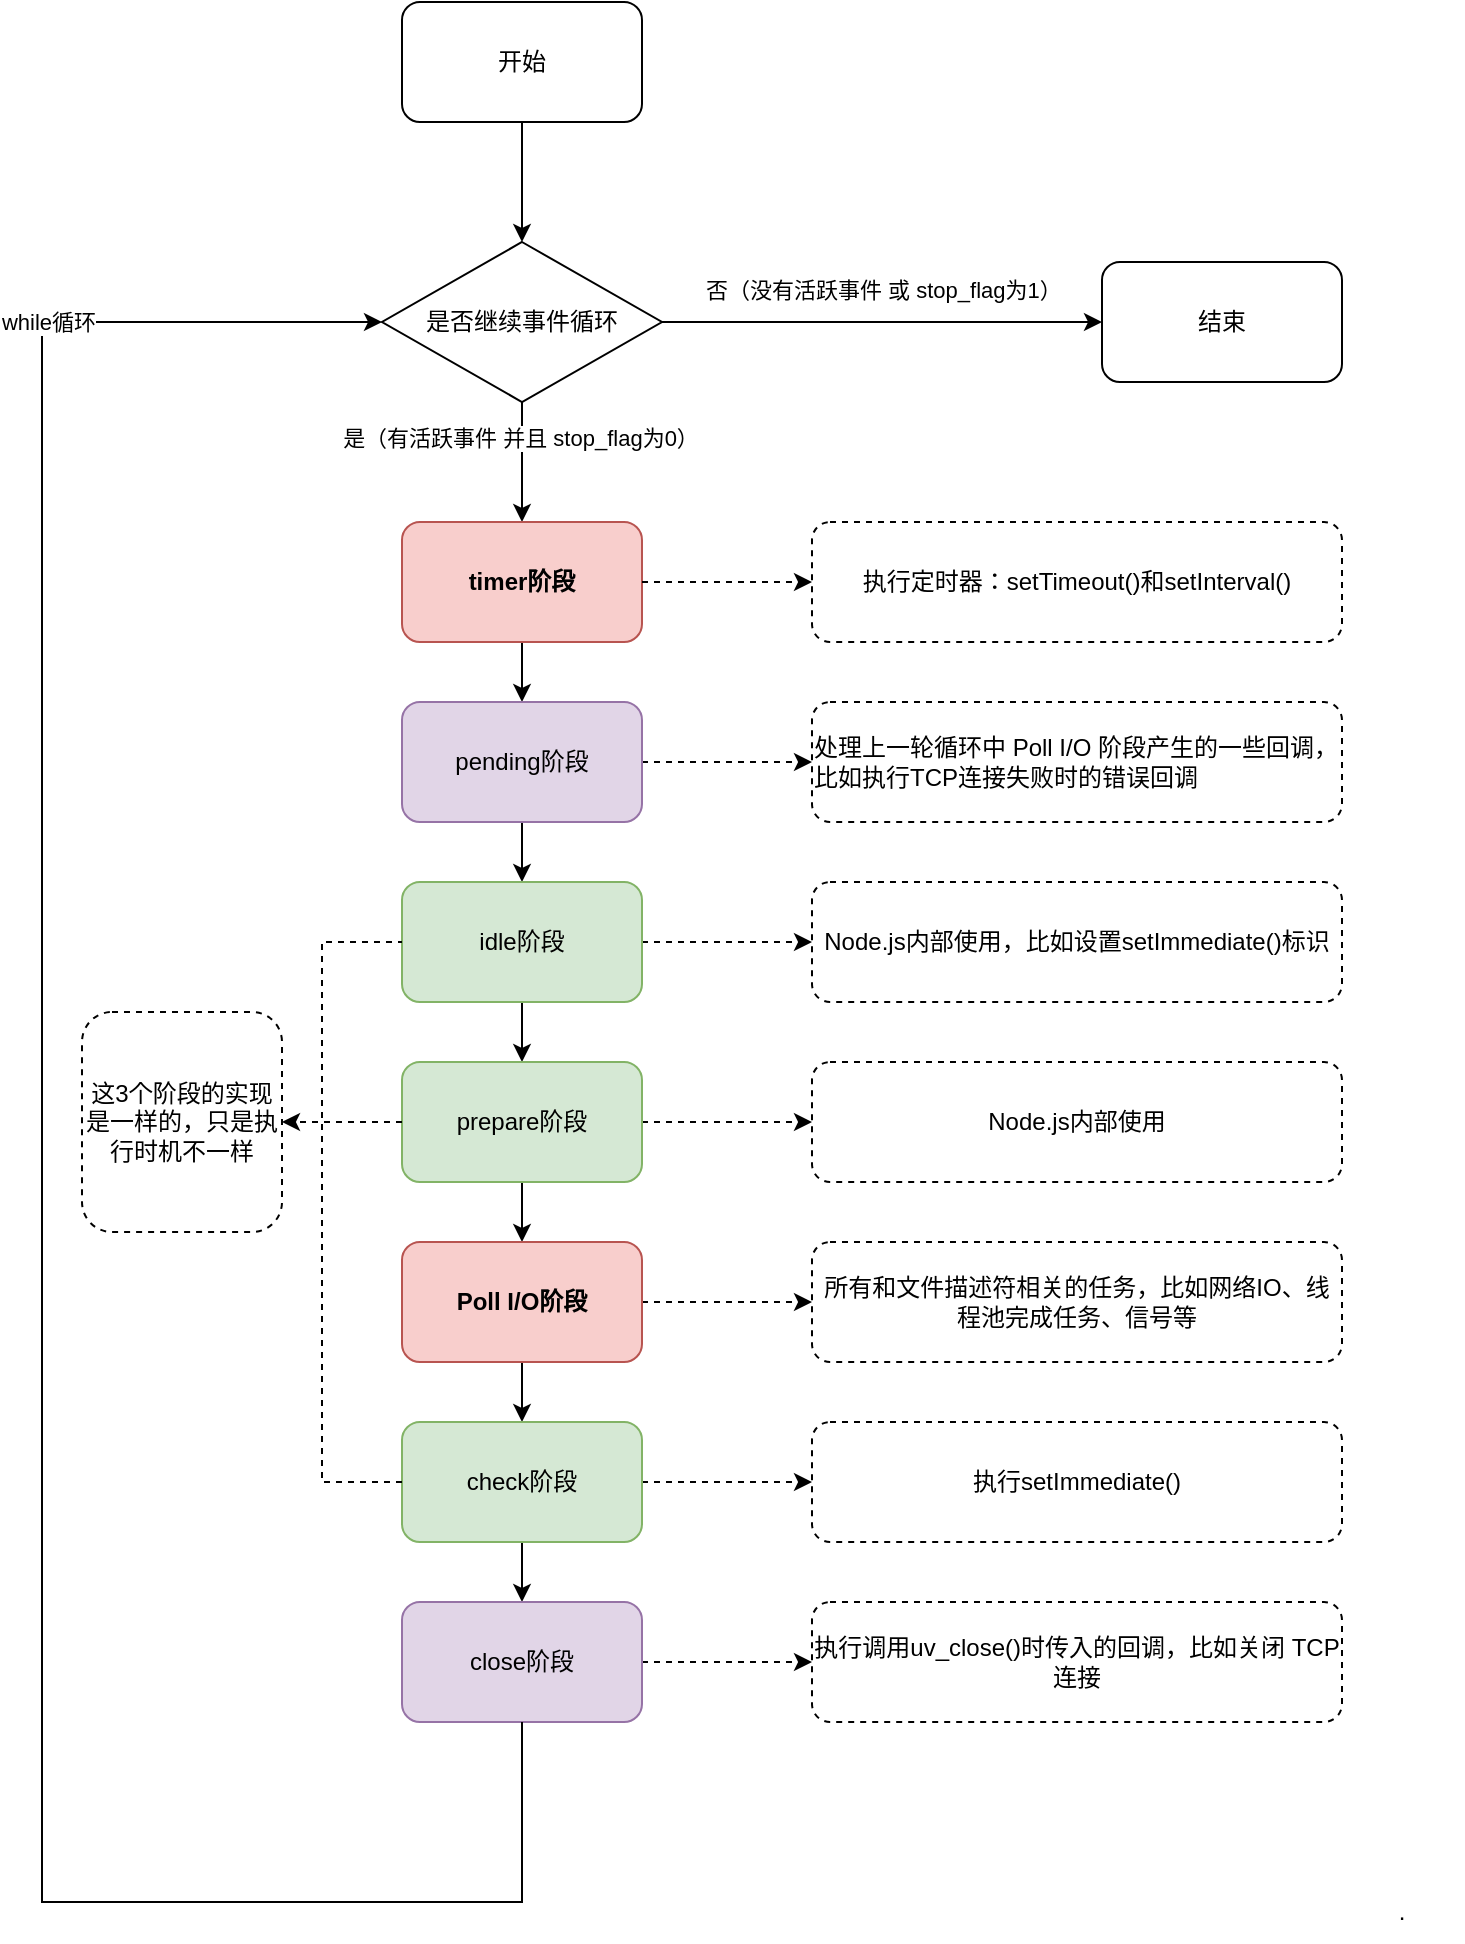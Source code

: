 <mxfile version="21.1.7" type="device">
  <diagram name="第 1 页" id="Qgcu0-PvrWxrBz1Y6n54">
    <mxGraphModel dx="954" dy="521" grid="1" gridSize="10" guides="1" tooltips="1" connect="1" arrows="1" fold="1" page="1" pageScale="1" pageWidth="3300" pageHeight="4681" math="0" shadow="0">
      <root>
        <mxCell id="0" />
        <mxCell id="1" parent="0" />
        <mxCell id="zW2mBMsa__1xP4RoRSYJ-3" value="" style="edgeStyle=orthogonalEdgeStyle;rounded=0;orthogonalLoop=1;jettySize=auto;html=1;" edge="1" parent="1" source="zW2mBMsa__1xP4RoRSYJ-1" target="zW2mBMsa__1xP4RoRSYJ-2">
          <mxGeometry relative="1" as="geometry" />
        </mxCell>
        <mxCell id="zW2mBMsa__1xP4RoRSYJ-1" value="开始" style="rounded=1;whiteSpace=wrap;html=1;" vertex="1" parent="1">
          <mxGeometry x="420" y="130" width="120" height="60" as="geometry" />
        </mxCell>
        <mxCell id="zW2mBMsa__1xP4RoRSYJ-6" value="" style="edgeStyle=orthogonalEdgeStyle;rounded=0;orthogonalLoop=1;jettySize=auto;html=1;" edge="1" parent="1" source="zW2mBMsa__1xP4RoRSYJ-2" target="zW2mBMsa__1xP4RoRSYJ-5">
          <mxGeometry relative="1" as="geometry">
            <Array as="points">
              <mxPoint x="780" y="290" />
            </Array>
          </mxGeometry>
        </mxCell>
        <mxCell id="zW2mBMsa__1xP4RoRSYJ-9" value="" style="edgeStyle=orthogonalEdgeStyle;rounded=0;orthogonalLoop=1;jettySize=auto;html=1;" edge="1" parent="1" source="zW2mBMsa__1xP4RoRSYJ-2" target="zW2mBMsa__1xP4RoRSYJ-8">
          <mxGeometry relative="1" as="geometry" />
        </mxCell>
        <mxCell id="zW2mBMsa__1xP4RoRSYJ-10" value="是（有活跃事件 并且 stop_flag为0）" style="edgeLabel;html=1;align=center;verticalAlign=middle;resizable=0;points=[];" vertex="1" connectable="0" parent="zW2mBMsa__1xP4RoRSYJ-9">
          <mxGeometry x="-0.4" y="-1" relative="1" as="geometry">
            <mxPoint as="offset" />
          </mxGeometry>
        </mxCell>
        <mxCell id="zW2mBMsa__1xP4RoRSYJ-2" value="是否继续事件循环" style="rhombus;whiteSpace=wrap;html=1;" vertex="1" parent="1">
          <mxGeometry x="410" y="250" width="140" height="80" as="geometry" />
        </mxCell>
        <mxCell id="zW2mBMsa__1xP4RoRSYJ-5" value="结束" style="rounded=1;whiteSpace=wrap;html=1;" vertex="1" parent="1">
          <mxGeometry x="770" y="260" width="120" height="60" as="geometry" />
        </mxCell>
        <mxCell id="zW2mBMsa__1xP4RoRSYJ-12" value="" style="edgeStyle=orthogonalEdgeStyle;rounded=0;orthogonalLoop=1;jettySize=auto;html=1;" edge="1" parent="1" source="zW2mBMsa__1xP4RoRSYJ-8" target="zW2mBMsa__1xP4RoRSYJ-11">
          <mxGeometry relative="1" as="geometry" />
        </mxCell>
        <mxCell id="zW2mBMsa__1xP4RoRSYJ-8" value="&lt;b&gt;timer阶段&lt;/b&gt;" style="rounded=1;whiteSpace=wrap;html=1;fillColor=#f8cecc;strokeColor=#b85450;" vertex="1" parent="1">
          <mxGeometry x="420" y="390" width="120" height="60" as="geometry" />
        </mxCell>
        <mxCell id="zW2mBMsa__1xP4RoRSYJ-14" value="" style="edgeStyle=orthogonalEdgeStyle;rounded=0;orthogonalLoop=1;jettySize=auto;html=1;" edge="1" parent="1" source="zW2mBMsa__1xP4RoRSYJ-11" target="zW2mBMsa__1xP4RoRSYJ-13">
          <mxGeometry relative="1" as="geometry" />
        </mxCell>
        <mxCell id="zW2mBMsa__1xP4RoRSYJ-39" value="" style="edgeStyle=orthogonalEdgeStyle;rounded=0;orthogonalLoop=1;jettySize=auto;html=1;dashed=1;" edge="1" parent="1" source="zW2mBMsa__1xP4RoRSYJ-11" target="zW2mBMsa__1xP4RoRSYJ-34">
          <mxGeometry relative="1" as="geometry" />
        </mxCell>
        <mxCell id="zW2mBMsa__1xP4RoRSYJ-11" value="pending阶段" style="rounded=1;whiteSpace=wrap;html=1;fillColor=#e1d5e7;strokeColor=#9673a6;" vertex="1" parent="1">
          <mxGeometry x="420" y="480" width="120" height="60" as="geometry" />
        </mxCell>
        <mxCell id="zW2mBMsa__1xP4RoRSYJ-16" value="" style="edgeStyle=orthogonalEdgeStyle;rounded=0;orthogonalLoop=1;jettySize=auto;html=1;" edge="1" parent="1" source="zW2mBMsa__1xP4RoRSYJ-13" target="zW2mBMsa__1xP4RoRSYJ-15">
          <mxGeometry relative="1" as="geometry" />
        </mxCell>
        <mxCell id="zW2mBMsa__1xP4RoRSYJ-40" value="" style="edgeStyle=orthogonalEdgeStyle;rounded=0;orthogonalLoop=1;jettySize=auto;html=1;dashed=1;" edge="1" parent="1" source="zW2mBMsa__1xP4RoRSYJ-13" target="zW2mBMsa__1xP4RoRSYJ-35">
          <mxGeometry relative="1" as="geometry" />
        </mxCell>
        <mxCell id="zW2mBMsa__1xP4RoRSYJ-13" value="idle阶段" style="rounded=1;whiteSpace=wrap;html=1;fillColor=#d5e8d4;strokeColor=#82b366;" vertex="1" parent="1">
          <mxGeometry x="420" y="570" width="120" height="60" as="geometry" />
        </mxCell>
        <mxCell id="zW2mBMsa__1xP4RoRSYJ-18" value="" style="edgeStyle=orthogonalEdgeStyle;rounded=0;orthogonalLoop=1;jettySize=auto;html=1;" edge="1" parent="1" source="zW2mBMsa__1xP4RoRSYJ-15" target="zW2mBMsa__1xP4RoRSYJ-17">
          <mxGeometry relative="1" as="geometry" />
        </mxCell>
        <mxCell id="zW2mBMsa__1xP4RoRSYJ-41" value="" style="edgeStyle=orthogonalEdgeStyle;rounded=0;orthogonalLoop=1;jettySize=auto;html=1;dashed=1;" edge="1" parent="1" source="zW2mBMsa__1xP4RoRSYJ-15" target="zW2mBMsa__1xP4RoRSYJ-36">
          <mxGeometry relative="1" as="geometry" />
        </mxCell>
        <mxCell id="zW2mBMsa__1xP4RoRSYJ-15" value="prepare阶段" style="rounded=1;whiteSpace=wrap;html=1;fillColor=#d5e8d4;strokeColor=#82b366;" vertex="1" parent="1">
          <mxGeometry x="420" y="660" width="120" height="60" as="geometry" />
        </mxCell>
        <mxCell id="zW2mBMsa__1xP4RoRSYJ-20" value="" style="edgeStyle=orthogonalEdgeStyle;rounded=0;orthogonalLoop=1;jettySize=auto;html=1;" edge="1" parent="1" source="zW2mBMsa__1xP4RoRSYJ-17" target="zW2mBMsa__1xP4RoRSYJ-19">
          <mxGeometry relative="1" as="geometry" />
        </mxCell>
        <mxCell id="zW2mBMsa__1xP4RoRSYJ-45" value="" style="edgeStyle=orthogonalEdgeStyle;rounded=0;orthogonalLoop=1;jettySize=auto;html=1;dashed=1;" edge="1" parent="1" source="zW2mBMsa__1xP4RoRSYJ-17" target="zW2mBMsa__1xP4RoRSYJ-44">
          <mxGeometry relative="1" as="geometry" />
        </mxCell>
        <mxCell id="zW2mBMsa__1xP4RoRSYJ-17" value="&lt;b&gt;Poll I/O阶段&lt;/b&gt;" style="rounded=1;whiteSpace=wrap;html=1;fillColor=#f8cecc;strokeColor=#b85450;" vertex="1" parent="1">
          <mxGeometry x="420" y="750" width="120" height="60" as="geometry" />
        </mxCell>
        <mxCell id="zW2mBMsa__1xP4RoRSYJ-22" value="" style="edgeStyle=orthogonalEdgeStyle;rounded=0;orthogonalLoop=1;jettySize=auto;html=1;" edge="1" parent="1" source="zW2mBMsa__1xP4RoRSYJ-19" target="zW2mBMsa__1xP4RoRSYJ-21">
          <mxGeometry relative="1" as="geometry" />
        </mxCell>
        <mxCell id="zW2mBMsa__1xP4RoRSYJ-42" value="" style="edgeStyle=orthogonalEdgeStyle;rounded=0;orthogonalLoop=1;jettySize=auto;html=1;dashed=1;" edge="1" parent="1" source="zW2mBMsa__1xP4RoRSYJ-19" target="zW2mBMsa__1xP4RoRSYJ-37">
          <mxGeometry relative="1" as="geometry" />
        </mxCell>
        <mxCell id="zW2mBMsa__1xP4RoRSYJ-19" value="check阶段" style="rounded=1;whiteSpace=wrap;html=1;fillColor=#d5e8d4;strokeColor=#82b366;" vertex="1" parent="1">
          <mxGeometry x="420" y="840" width="120" height="60" as="geometry" />
        </mxCell>
        <mxCell id="zW2mBMsa__1xP4RoRSYJ-43" value="" style="edgeStyle=orthogonalEdgeStyle;rounded=0;orthogonalLoop=1;jettySize=auto;html=1;dashed=1;" edge="1" parent="1" source="zW2mBMsa__1xP4RoRSYJ-21" target="zW2mBMsa__1xP4RoRSYJ-38">
          <mxGeometry relative="1" as="geometry" />
        </mxCell>
        <mxCell id="zW2mBMsa__1xP4RoRSYJ-21" value="close阶段" style="rounded=1;whiteSpace=wrap;html=1;fillColor=#e1d5e7;strokeColor=#9673a6;" vertex="1" parent="1">
          <mxGeometry x="420" y="930" width="120" height="60" as="geometry" />
        </mxCell>
        <mxCell id="zW2mBMsa__1xP4RoRSYJ-23" value="" style="endArrow=classic;html=1;rounded=0;exitX=0.5;exitY=1;exitDx=0;exitDy=0;entryX=0;entryY=0.5;entryDx=0;entryDy=0;" edge="1" parent="1" source="zW2mBMsa__1xP4RoRSYJ-21" target="zW2mBMsa__1xP4RoRSYJ-2">
          <mxGeometry width="50" height="50" relative="1" as="geometry">
            <mxPoint x="360" y="1250" as="sourcePoint" />
            <mxPoint x="400" y="290" as="targetPoint" />
            <Array as="points">
              <mxPoint x="480" y="1080" />
              <mxPoint x="240" y="1080" />
              <mxPoint x="240" y="290" />
            </Array>
          </mxGeometry>
        </mxCell>
        <mxCell id="zW2mBMsa__1xP4RoRSYJ-25" value="while循环" style="edgeLabel;html=1;align=center;verticalAlign=middle;resizable=0;points=[];" vertex="1" connectable="0" parent="zW2mBMsa__1xP4RoRSYJ-23">
          <mxGeometry x="0.74" relative="1" as="geometry">
            <mxPoint as="offset" />
          </mxGeometry>
        </mxCell>
        <mxCell id="zW2mBMsa__1xP4RoRSYJ-30" value="&lt;meta charset=&quot;utf-8&quot;&gt;&lt;span style=&quot;color: rgb(0, 0, 0); font-family: Helvetica; font-size: 11px; font-style: normal; font-variant-ligatures: normal; font-variant-caps: normal; font-weight: 400; letter-spacing: normal; orphans: 2; text-align: center; text-indent: 0px; text-transform: none; widows: 2; word-spacing: 0px; -webkit-text-stroke-width: 0px; background-color: rgb(255, 255, 255); text-decoration-thickness: initial; text-decoration-style: initial; text-decoration-color: initial; float: none; display: inline !important;&quot;&gt;否（没有活跃事件 或 stop_flag为1）&lt;/span&gt;" style="text;whiteSpace=wrap;html=1;" vertex="1" parent="1">
          <mxGeometry x="570" y="260" width="230" height="40" as="geometry" />
        </mxCell>
        <mxCell id="zW2mBMsa__1xP4RoRSYJ-32" value="执行定时器：setTimeout()和setInterval()" style="rounded=1;whiteSpace=wrap;html=1;dashed=1;" vertex="1" parent="1">
          <mxGeometry x="625" y="390" width="265" height="60" as="geometry" />
        </mxCell>
        <mxCell id="zW2mBMsa__1xP4RoRSYJ-33" value="" style="endArrow=classic;html=1;rounded=0;exitX=1;exitY=0.5;exitDx=0;exitDy=0;entryX=0;entryY=0.5;entryDx=0;entryDy=0;dashed=1;" edge="1" parent="1" source="zW2mBMsa__1xP4RoRSYJ-8" target="zW2mBMsa__1xP4RoRSYJ-32">
          <mxGeometry width="50" height="50" relative="1" as="geometry">
            <mxPoint x="590" y="430" as="sourcePoint" />
            <mxPoint x="640" y="380" as="targetPoint" />
          </mxGeometry>
        </mxCell>
        <mxCell id="zW2mBMsa__1xP4RoRSYJ-34" value="&lt;div style=&quot;text-align: left;&quot;&gt;&lt;span style=&quot;background-color: initial;&quot;&gt;处理上一轮循环中 Poll I/O&amp;nbsp;&lt;/span&gt;&lt;span style=&quot;background-color: initial; box-sizing: border-box;&quot; spellcheck=&quot;false&quot;&gt;&lt;span style=&quot;box-sizing: border-box;&quot; class=&quot;md-plain md-expand&quot;&gt;阶段产生的一些回调，比如执行TCP连接失败时的错误回调&lt;/span&gt;&lt;/span&gt;&lt;/div&gt;" style="rounded=1;whiteSpace=wrap;html=1;dashed=1;" vertex="1" parent="1">
          <mxGeometry x="625" y="480" width="265" height="60" as="geometry" />
        </mxCell>
        <mxCell id="zW2mBMsa__1xP4RoRSYJ-35" value="Node.js内部使用，比如设置setImmediate()标识" style="rounded=1;whiteSpace=wrap;html=1;dashed=1;" vertex="1" parent="1">
          <mxGeometry x="625" y="570" width="265" height="60" as="geometry" />
        </mxCell>
        <mxCell id="zW2mBMsa__1xP4RoRSYJ-36" value="Node.js内部使用" style="rounded=1;whiteSpace=wrap;html=1;dashed=1;" vertex="1" parent="1">
          <mxGeometry x="625" y="660" width="265" height="60" as="geometry" />
        </mxCell>
        <mxCell id="zW2mBMsa__1xP4RoRSYJ-37" value="执行setImmediate()" style="rounded=1;whiteSpace=wrap;html=1;dashed=1;" vertex="1" parent="1">
          <mxGeometry x="625" y="840" width="265" height="60" as="geometry" />
        </mxCell>
        <mxCell id="zW2mBMsa__1xP4RoRSYJ-38" value="执行调用uv_close()时传入的回调，比如关闭 TCP 连接" style="rounded=1;whiteSpace=wrap;html=1;dashed=1;" vertex="1" parent="1">
          <mxGeometry x="625" y="930" width="265" height="60" as="geometry" />
        </mxCell>
        <mxCell id="zW2mBMsa__1xP4RoRSYJ-44" value="所有和文件描述符相关的任务，比如网络IO&lt;span style=&quot;box-sizing: border-box;&quot; spellcheck=&quot;false&quot;&gt;&lt;span style=&quot;box-sizing: border-box;&quot; class=&quot;md-plain md-expand&quot;&gt;、线程池完成任务、信号等&lt;/span&gt;&lt;/span&gt;" style="rounded=1;whiteSpace=wrap;html=1;dashed=1;" vertex="1" parent="1">
          <mxGeometry x="625" y="750" width="265" height="60" as="geometry" />
        </mxCell>
        <mxCell id="zW2mBMsa__1xP4RoRSYJ-49" value="" style="endArrow=classic;html=1;rounded=0;exitX=0;exitY=0.5;exitDx=0;exitDy=0;dashed=1;" edge="1" parent="1" source="zW2mBMsa__1xP4RoRSYJ-15">
          <mxGeometry width="50" height="50" relative="1" as="geometry">
            <mxPoint x="320" y="620" as="sourcePoint" />
            <mxPoint x="360" y="690" as="targetPoint" />
          </mxGeometry>
        </mxCell>
        <mxCell id="zW2mBMsa__1xP4RoRSYJ-50" value="" style="endArrow=none;html=1;rounded=0;exitX=0;exitY=0.5;exitDx=0;exitDy=0;entryX=0;entryY=0.5;entryDx=0;entryDy=0;dashed=1;" edge="1" parent="1" source="zW2mBMsa__1xP4RoRSYJ-19" target="zW2mBMsa__1xP4RoRSYJ-13">
          <mxGeometry width="50" height="50" relative="1" as="geometry">
            <mxPoint x="290" y="860" as="sourcePoint" />
            <mxPoint x="380" y="600" as="targetPoint" />
            <Array as="points">
              <mxPoint x="380" y="870" />
              <mxPoint x="380" y="600" />
            </Array>
          </mxGeometry>
        </mxCell>
        <mxCell id="zW2mBMsa__1xP4RoRSYJ-51" value="这3个阶段的实现是一样的，只是执行时机不一样" style="rounded=1;whiteSpace=wrap;html=1;dashed=1;" vertex="1" parent="1">
          <mxGeometry x="260" y="635" width="100" height="110" as="geometry" />
        </mxCell>
        <mxCell id="zW2mBMsa__1xP4RoRSYJ-54" value="." style="text;html=1;strokeColor=none;fillColor=none;align=center;verticalAlign=middle;whiteSpace=wrap;rounded=0;" vertex="1" parent="1">
          <mxGeometry x="890" y="1070" width="60" height="30" as="geometry" />
        </mxCell>
      </root>
    </mxGraphModel>
  </diagram>
</mxfile>
